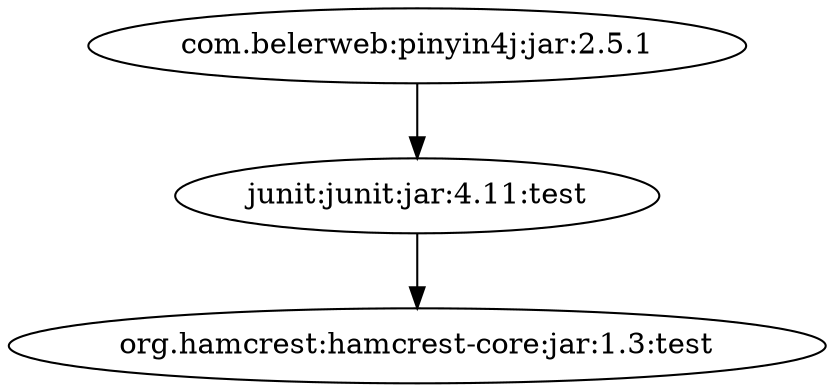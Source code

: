 digraph belerweb__pinyin4j {
	"com.belerweb:pinyin4j:jar:2.5.1" -> "junit:junit:jar:4.11:test" ; 
	"junit:junit:jar:4.11:test" -> "org.hamcrest:hamcrest-core:jar:1.3:test" ; 
}
